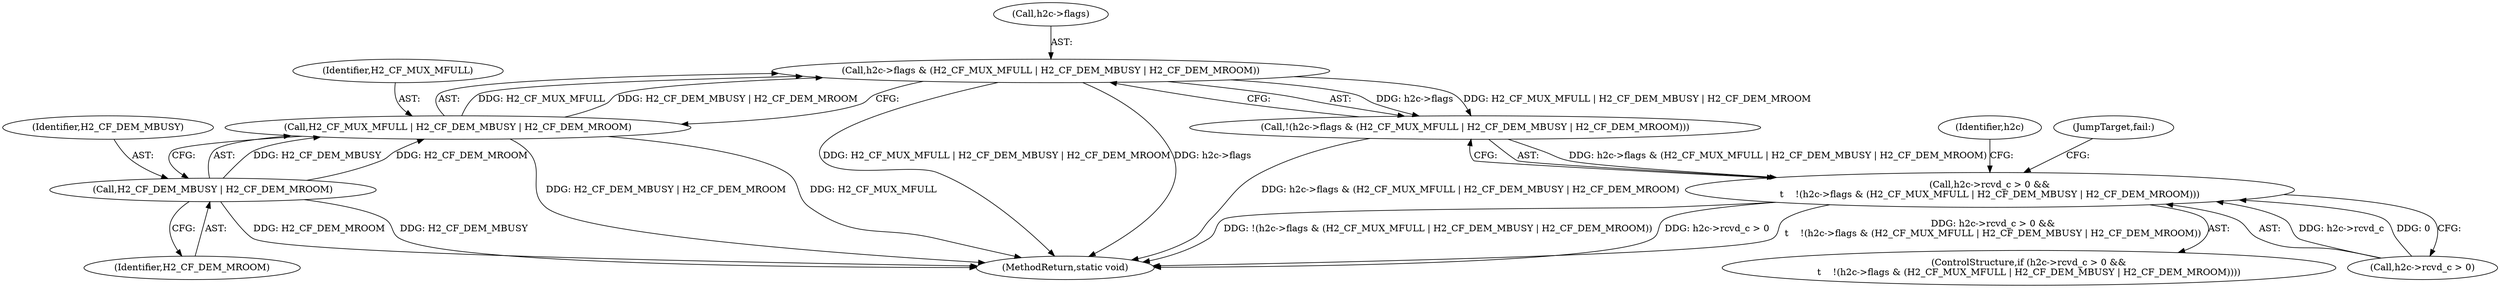 digraph "0_haproxy_3f0e1ec70173593f4c2b3681b26c04a4ed5fc588@pointer" {
"1000845" [label="(Call,h2c->flags & (H2_CF_MUX_MFULL | H2_CF_DEM_MBUSY | H2_CF_DEM_MROOM))"];
"1000849" [label="(Call,H2_CF_MUX_MFULL | H2_CF_DEM_MBUSY | H2_CF_DEM_MROOM)"];
"1000851" [label="(Call,H2_CF_DEM_MBUSY | H2_CF_DEM_MROOM)"];
"1000844" [label="(Call,!(h2c->flags & (H2_CF_MUX_MFULL | H2_CF_DEM_MBUSY | H2_CF_DEM_MROOM)))"];
"1000838" [label="(Call,h2c->rcvd_c > 0 &&\n\t    !(h2c->flags & (H2_CF_MUX_MFULL | H2_CF_DEM_MBUSY | H2_CF_DEM_MROOM)))"];
"1000837" [label="(ControlStructure,if (h2c->rcvd_c > 0 &&\n\t    !(h2c->flags & (H2_CF_MUX_MFULL | H2_CF_DEM_MBUSY | H2_CF_DEM_MROOM))))"];
"1000839" [label="(Call,h2c->rcvd_c > 0)"];
"1000849" [label="(Call,H2_CF_MUX_MFULL | H2_CF_DEM_MBUSY | H2_CF_DEM_MROOM)"];
"1000853" [label="(Identifier,H2_CF_DEM_MROOM)"];
"1000852" [label="(Identifier,H2_CF_DEM_MBUSY)"];
"1000855" [label="(Identifier,h2c)"];
"1000856" [label="(JumpTarget,fail:)"];
"1000844" [label="(Call,!(h2c->flags & (H2_CF_MUX_MFULL | H2_CF_DEM_MBUSY | H2_CF_DEM_MROOM)))"];
"1000851" [label="(Call,H2_CF_DEM_MBUSY | H2_CF_DEM_MROOM)"];
"1000858" [label="(MethodReturn,static void)"];
"1000838" [label="(Call,h2c->rcvd_c > 0 &&\n\t    !(h2c->flags & (H2_CF_MUX_MFULL | H2_CF_DEM_MBUSY | H2_CF_DEM_MROOM)))"];
"1000850" [label="(Identifier,H2_CF_MUX_MFULL)"];
"1000846" [label="(Call,h2c->flags)"];
"1000845" [label="(Call,h2c->flags & (H2_CF_MUX_MFULL | H2_CF_DEM_MBUSY | H2_CF_DEM_MROOM))"];
"1000845" -> "1000844"  [label="AST: "];
"1000845" -> "1000849"  [label="CFG: "];
"1000846" -> "1000845"  [label="AST: "];
"1000849" -> "1000845"  [label="AST: "];
"1000844" -> "1000845"  [label="CFG: "];
"1000845" -> "1000858"  [label="DDG: H2_CF_MUX_MFULL | H2_CF_DEM_MBUSY | H2_CF_DEM_MROOM"];
"1000845" -> "1000858"  [label="DDG: h2c->flags"];
"1000845" -> "1000844"  [label="DDG: h2c->flags"];
"1000845" -> "1000844"  [label="DDG: H2_CF_MUX_MFULL | H2_CF_DEM_MBUSY | H2_CF_DEM_MROOM"];
"1000849" -> "1000845"  [label="DDG: H2_CF_MUX_MFULL"];
"1000849" -> "1000845"  [label="DDG: H2_CF_DEM_MBUSY | H2_CF_DEM_MROOM"];
"1000849" -> "1000851"  [label="CFG: "];
"1000850" -> "1000849"  [label="AST: "];
"1000851" -> "1000849"  [label="AST: "];
"1000849" -> "1000858"  [label="DDG: H2_CF_DEM_MBUSY | H2_CF_DEM_MROOM"];
"1000849" -> "1000858"  [label="DDG: H2_CF_MUX_MFULL"];
"1000851" -> "1000849"  [label="DDG: H2_CF_DEM_MBUSY"];
"1000851" -> "1000849"  [label="DDG: H2_CF_DEM_MROOM"];
"1000851" -> "1000853"  [label="CFG: "];
"1000852" -> "1000851"  [label="AST: "];
"1000853" -> "1000851"  [label="AST: "];
"1000851" -> "1000858"  [label="DDG: H2_CF_DEM_MROOM"];
"1000851" -> "1000858"  [label="DDG: H2_CF_DEM_MBUSY"];
"1000844" -> "1000838"  [label="AST: "];
"1000838" -> "1000844"  [label="CFG: "];
"1000844" -> "1000858"  [label="DDG: h2c->flags & (H2_CF_MUX_MFULL | H2_CF_DEM_MBUSY | H2_CF_DEM_MROOM)"];
"1000844" -> "1000838"  [label="DDG: h2c->flags & (H2_CF_MUX_MFULL | H2_CF_DEM_MBUSY | H2_CF_DEM_MROOM)"];
"1000838" -> "1000837"  [label="AST: "];
"1000838" -> "1000839"  [label="CFG: "];
"1000839" -> "1000838"  [label="AST: "];
"1000855" -> "1000838"  [label="CFG: "];
"1000856" -> "1000838"  [label="CFG: "];
"1000838" -> "1000858"  [label="DDG: h2c->rcvd_c > 0 &&\n\t    !(h2c->flags & (H2_CF_MUX_MFULL | H2_CF_DEM_MBUSY | H2_CF_DEM_MROOM))"];
"1000838" -> "1000858"  [label="DDG: !(h2c->flags & (H2_CF_MUX_MFULL | H2_CF_DEM_MBUSY | H2_CF_DEM_MROOM))"];
"1000838" -> "1000858"  [label="DDG: h2c->rcvd_c > 0"];
"1000839" -> "1000838"  [label="DDG: h2c->rcvd_c"];
"1000839" -> "1000838"  [label="DDG: 0"];
}
